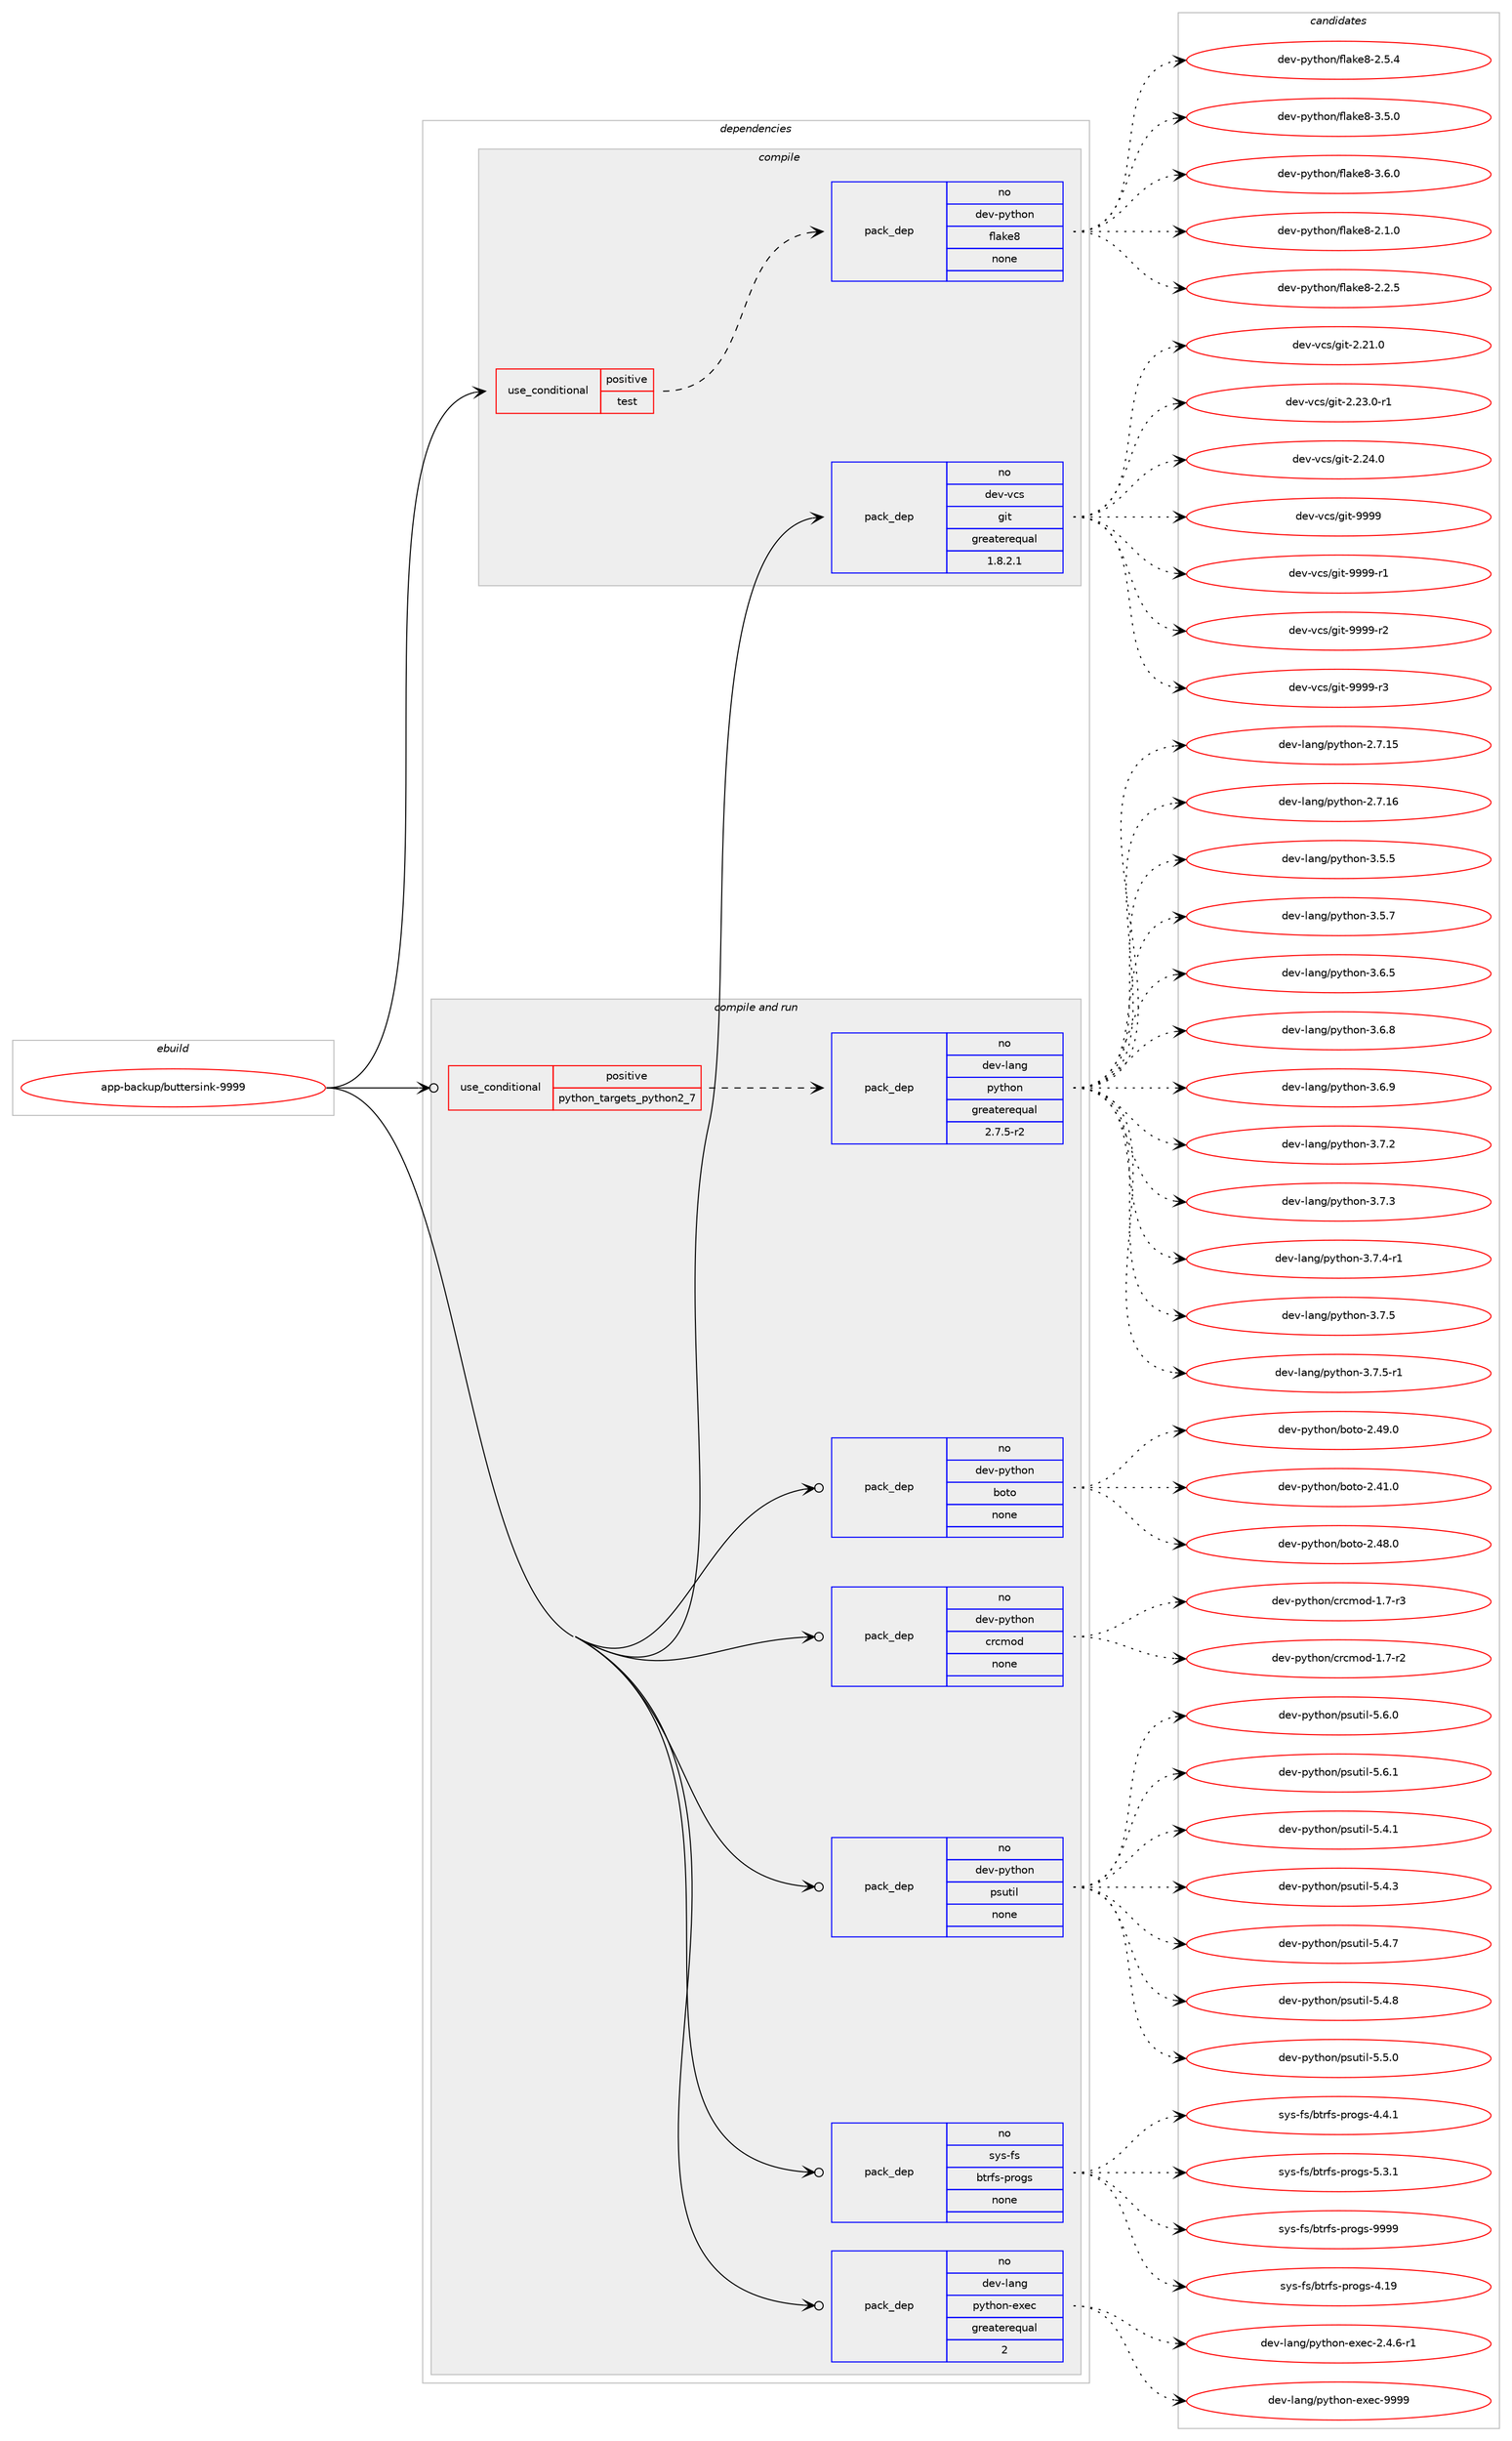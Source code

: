 digraph prolog {

# *************
# Graph options
# *************

newrank=true;
concentrate=true;
compound=true;
graph [rankdir=LR,fontname=Helvetica,fontsize=10,ranksep=1.5];#, ranksep=2.5, nodesep=0.2];
edge  [arrowhead=vee];
node  [fontname=Helvetica,fontsize=10];

# **********
# The ebuild
# **********

subgraph cluster_leftcol {
color=gray;
rank=same;
label=<<i>ebuild</i>>;
id [label="app-backup/buttersink-9999", color=red, width=4, href="../app-backup/buttersink-9999.svg"];
}

# ****************
# The dependencies
# ****************

subgraph cluster_midcol {
color=gray;
label=<<i>dependencies</i>>;
subgraph cluster_compile {
fillcolor="#eeeeee";
style=filled;
label=<<i>compile</i>>;
subgraph cond113317 {
dependency474695 [label=<<TABLE BORDER="0" CELLBORDER="1" CELLSPACING="0" CELLPADDING="4"><TR><TD ROWSPAN="3" CELLPADDING="10">use_conditional</TD></TR><TR><TD>positive</TD></TR><TR><TD>test</TD></TR></TABLE>>, shape=none, color=red];
subgraph pack352755 {
dependency474696 [label=<<TABLE BORDER="0" CELLBORDER="1" CELLSPACING="0" CELLPADDING="4" WIDTH="220"><TR><TD ROWSPAN="6" CELLPADDING="30">pack_dep</TD></TR><TR><TD WIDTH="110">no</TD></TR><TR><TD>dev-python</TD></TR><TR><TD>flake8</TD></TR><TR><TD>none</TD></TR><TR><TD></TD></TR></TABLE>>, shape=none, color=blue];
}
dependency474695:e -> dependency474696:w [weight=20,style="dashed",arrowhead="vee"];
}
id:e -> dependency474695:w [weight=20,style="solid",arrowhead="vee"];
subgraph pack352756 {
dependency474697 [label=<<TABLE BORDER="0" CELLBORDER="1" CELLSPACING="0" CELLPADDING="4" WIDTH="220"><TR><TD ROWSPAN="6" CELLPADDING="30">pack_dep</TD></TR><TR><TD WIDTH="110">no</TD></TR><TR><TD>dev-vcs</TD></TR><TR><TD>git</TD></TR><TR><TD>greaterequal</TD></TR><TR><TD>1.8.2.1</TD></TR></TABLE>>, shape=none, color=blue];
}
id:e -> dependency474697:w [weight=20,style="solid",arrowhead="vee"];
}
subgraph cluster_compileandrun {
fillcolor="#eeeeee";
style=filled;
label=<<i>compile and run</i>>;
subgraph cond113318 {
dependency474698 [label=<<TABLE BORDER="0" CELLBORDER="1" CELLSPACING="0" CELLPADDING="4"><TR><TD ROWSPAN="3" CELLPADDING="10">use_conditional</TD></TR><TR><TD>positive</TD></TR><TR><TD>python_targets_python2_7</TD></TR></TABLE>>, shape=none, color=red];
subgraph pack352757 {
dependency474699 [label=<<TABLE BORDER="0" CELLBORDER="1" CELLSPACING="0" CELLPADDING="4" WIDTH="220"><TR><TD ROWSPAN="6" CELLPADDING="30">pack_dep</TD></TR><TR><TD WIDTH="110">no</TD></TR><TR><TD>dev-lang</TD></TR><TR><TD>python</TD></TR><TR><TD>greaterequal</TD></TR><TR><TD>2.7.5-r2</TD></TR></TABLE>>, shape=none, color=blue];
}
dependency474698:e -> dependency474699:w [weight=20,style="dashed",arrowhead="vee"];
}
id:e -> dependency474698:w [weight=20,style="solid",arrowhead="odotvee"];
subgraph pack352758 {
dependency474700 [label=<<TABLE BORDER="0" CELLBORDER="1" CELLSPACING="0" CELLPADDING="4" WIDTH="220"><TR><TD ROWSPAN="6" CELLPADDING="30">pack_dep</TD></TR><TR><TD WIDTH="110">no</TD></TR><TR><TD>dev-lang</TD></TR><TR><TD>python-exec</TD></TR><TR><TD>greaterequal</TD></TR><TR><TD>2</TD></TR></TABLE>>, shape=none, color=blue];
}
id:e -> dependency474700:w [weight=20,style="solid",arrowhead="odotvee"];
subgraph pack352759 {
dependency474701 [label=<<TABLE BORDER="0" CELLBORDER="1" CELLSPACING="0" CELLPADDING="4" WIDTH="220"><TR><TD ROWSPAN="6" CELLPADDING="30">pack_dep</TD></TR><TR><TD WIDTH="110">no</TD></TR><TR><TD>dev-python</TD></TR><TR><TD>boto</TD></TR><TR><TD>none</TD></TR><TR><TD></TD></TR></TABLE>>, shape=none, color=blue];
}
id:e -> dependency474701:w [weight=20,style="solid",arrowhead="odotvee"];
subgraph pack352760 {
dependency474702 [label=<<TABLE BORDER="0" CELLBORDER="1" CELLSPACING="0" CELLPADDING="4" WIDTH="220"><TR><TD ROWSPAN="6" CELLPADDING="30">pack_dep</TD></TR><TR><TD WIDTH="110">no</TD></TR><TR><TD>dev-python</TD></TR><TR><TD>crcmod</TD></TR><TR><TD>none</TD></TR><TR><TD></TD></TR></TABLE>>, shape=none, color=blue];
}
id:e -> dependency474702:w [weight=20,style="solid",arrowhead="odotvee"];
subgraph pack352761 {
dependency474703 [label=<<TABLE BORDER="0" CELLBORDER="1" CELLSPACING="0" CELLPADDING="4" WIDTH="220"><TR><TD ROWSPAN="6" CELLPADDING="30">pack_dep</TD></TR><TR><TD WIDTH="110">no</TD></TR><TR><TD>dev-python</TD></TR><TR><TD>psutil</TD></TR><TR><TD>none</TD></TR><TR><TD></TD></TR></TABLE>>, shape=none, color=blue];
}
id:e -> dependency474703:w [weight=20,style="solid",arrowhead="odotvee"];
subgraph pack352762 {
dependency474704 [label=<<TABLE BORDER="0" CELLBORDER="1" CELLSPACING="0" CELLPADDING="4" WIDTH="220"><TR><TD ROWSPAN="6" CELLPADDING="30">pack_dep</TD></TR><TR><TD WIDTH="110">no</TD></TR><TR><TD>sys-fs</TD></TR><TR><TD>btrfs-progs</TD></TR><TR><TD>none</TD></TR><TR><TD></TD></TR></TABLE>>, shape=none, color=blue];
}
id:e -> dependency474704:w [weight=20,style="solid",arrowhead="odotvee"];
}
subgraph cluster_run {
fillcolor="#eeeeee";
style=filled;
label=<<i>run</i>>;
}
}

# **************
# The candidates
# **************

subgraph cluster_choices {
rank=same;
color=gray;
label=<<i>candidates</i>>;

subgraph choice352755 {
color=black;
nodesep=1;
choice10010111845112121116104111110471021089710710156455046494648 [label="dev-python/flake8-2.1.0", color=red, width=4,href="../dev-python/flake8-2.1.0.svg"];
choice10010111845112121116104111110471021089710710156455046504653 [label="dev-python/flake8-2.2.5", color=red, width=4,href="../dev-python/flake8-2.2.5.svg"];
choice10010111845112121116104111110471021089710710156455046534652 [label="dev-python/flake8-2.5.4", color=red, width=4,href="../dev-python/flake8-2.5.4.svg"];
choice10010111845112121116104111110471021089710710156455146534648 [label="dev-python/flake8-3.5.0", color=red, width=4,href="../dev-python/flake8-3.5.0.svg"];
choice10010111845112121116104111110471021089710710156455146544648 [label="dev-python/flake8-3.6.0", color=red, width=4,href="../dev-python/flake8-3.6.0.svg"];
dependency474696:e -> choice10010111845112121116104111110471021089710710156455046494648:w [style=dotted,weight="100"];
dependency474696:e -> choice10010111845112121116104111110471021089710710156455046504653:w [style=dotted,weight="100"];
dependency474696:e -> choice10010111845112121116104111110471021089710710156455046534652:w [style=dotted,weight="100"];
dependency474696:e -> choice10010111845112121116104111110471021089710710156455146534648:w [style=dotted,weight="100"];
dependency474696:e -> choice10010111845112121116104111110471021089710710156455146544648:w [style=dotted,weight="100"];
}
subgraph choice352756 {
color=black;
nodesep=1;
choice10010111845118991154710310511645504650494648 [label="dev-vcs/git-2.21.0", color=red, width=4,href="../dev-vcs/git-2.21.0.svg"];
choice100101118451189911547103105116455046505146484511449 [label="dev-vcs/git-2.23.0-r1", color=red, width=4,href="../dev-vcs/git-2.23.0-r1.svg"];
choice10010111845118991154710310511645504650524648 [label="dev-vcs/git-2.24.0", color=red, width=4,href="../dev-vcs/git-2.24.0.svg"];
choice1001011184511899115471031051164557575757 [label="dev-vcs/git-9999", color=red, width=4,href="../dev-vcs/git-9999.svg"];
choice10010111845118991154710310511645575757574511449 [label="dev-vcs/git-9999-r1", color=red, width=4,href="../dev-vcs/git-9999-r1.svg"];
choice10010111845118991154710310511645575757574511450 [label="dev-vcs/git-9999-r2", color=red, width=4,href="../dev-vcs/git-9999-r2.svg"];
choice10010111845118991154710310511645575757574511451 [label="dev-vcs/git-9999-r3", color=red, width=4,href="../dev-vcs/git-9999-r3.svg"];
dependency474697:e -> choice10010111845118991154710310511645504650494648:w [style=dotted,weight="100"];
dependency474697:e -> choice100101118451189911547103105116455046505146484511449:w [style=dotted,weight="100"];
dependency474697:e -> choice10010111845118991154710310511645504650524648:w [style=dotted,weight="100"];
dependency474697:e -> choice1001011184511899115471031051164557575757:w [style=dotted,weight="100"];
dependency474697:e -> choice10010111845118991154710310511645575757574511449:w [style=dotted,weight="100"];
dependency474697:e -> choice10010111845118991154710310511645575757574511450:w [style=dotted,weight="100"];
dependency474697:e -> choice10010111845118991154710310511645575757574511451:w [style=dotted,weight="100"];
}
subgraph choice352757 {
color=black;
nodesep=1;
choice10010111845108971101034711212111610411111045504655464953 [label="dev-lang/python-2.7.15", color=red, width=4,href="../dev-lang/python-2.7.15.svg"];
choice10010111845108971101034711212111610411111045504655464954 [label="dev-lang/python-2.7.16", color=red, width=4,href="../dev-lang/python-2.7.16.svg"];
choice100101118451089711010347112121116104111110455146534653 [label="dev-lang/python-3.5.5", color=red, width=4,href="../dev-lang/python-3.5.5.svg"];
choice100101118451089711010347112121116104111110455146534655 [label="dev-lang/python-3.5.7", color=red, width=4,href="../dev-lang/python-3.5.7.svg"];
choice100101118451089711010347112121116104111110455146544653 [label="dev-lang/python-3.6.5", color=red, width=4,href="../dev-lang/python-3.6.5.svg"];
choice100101118451089711010347112121116104111110455146544656 [label="dev-lang/python-3.6.8", color=red, width=4,href="../dev-lang/python-3.6.8.svg"];
choice100101118451089711010347112121116104111110455146544657 [label="dev-lang/python-3.6.9", color=red, width=4,href="../dev-lang/python-3.6.9.svg"];
choice100101118451089711010347112121116104111110455146554650 [label="dev-lang/python-3.7.2", color=red, width=4,href="../dev-lang/python-3.7.2.svg"];
choice100101118451089711010347112121116104111110455146554651 [label="dev-lang/python-3.7.3", color=red, width=4,href="../dev-lang/python-3.7.3.svg"];
choice1001011184510897110103471121211161041111104551465546524511449 [label="dev-lang/python-3.7.4-r1", color=red, width=4,href="../dev-lang/python-3.7.4-r1.svg"];
choice100101118451089711010347112121116104111110455146554653 [label="dev-lang/python-3.7.5", color=red, width=4,href="../dev-lang/python-3.7.5.svg"];
choice1001011184510897110103471121211161041111104551465546534511449 [label="dev-lang/python-3.7.5-r1", color=red, width=4,href="../dev-lang/python-3.7.5-r1.svg"];
dependency474699:e -> choice10010111845108971101034711212111610411111045504655464953:w [style=dotted,weight="100"];
dependency474699:e -> choice10010111845108971101034711212111610411111045504655464954:w [style=dotted,weight="100"];
dependency474699:e -> choice100101118451089711010347112121116104111110455146534653:w [style=dotted,weight="100"];
dependency474699:e -> choice100101118451089711010347112121116104111110455146534655:w [style=dotted,weight="100"];
dependency474699:e -> choice100101118451089711010347112121116104111110455146544653:w [style=dotted,weight="100"];
dependency474699:e -> choice100101118451089711010347112121116104111110455146544656:w [style=dotted,weight="100"];
dependency474699:e -> choice100101118451089711010347112121116104111110455146544657:w [style=dotted,weight="100"];
dependency474699:e -> choice100101118451089711010347112121116104111110455146554650:w [style=dotted,weight="100"];
dependency474699:e -> choice100101118451089711010347112121116104111110455146554651:w [style=dotted,weight="100"];
dependency474699:e -> choice1001011184510897110103471121211161041111104551465546524511449:w [style=dotted,weight="100"];
dependency474699:e -> choice100101118451089711010347112121116104111110455146554653:w [style=dotted,weight="100"];
dependency474699:e -> choice1001011184510897110103471121211161041111104551465546534511449:w [style=dotted,weight="100"];
}
subgraph choice352758 {
color=black;
nodesep=1;
choice10010111845108971101034711212111610411111045101120101994550465246544511449 [label="dev-lang/python-exec-2.4.6-r1", color=red, width=4,href="../dev-lang/python-exec-2.4.6-r1.svg"];
choice10010111845108971101034711212111610411111045101120101994557575757 [label="dev-lang/python-exec-9999", color=red, width=4,href="../dev-lang/python-exec-9999.svg"];
dependency474700:e -> choice10010111845108971101034711212111610411111045101120101994550465246544511449:w [style=dotted,weight="100"];
dependency474700:e -> choice10010111845108971101034711212111610411111045101120101994557575757:w [style=dotted,weight="100"];
}
subgraph choice352759 {
color=black;
nodesep=1;
choice10010111845112121116104111110479811111611145504652494648 [label="dev-python/boto-2.41.0", color=red, width=4,href="../dev-python/boto-2.41.0.svg"];
choice10010111845112121116104111110479811111611145504652564648 [label="dev-python/boto-2.48.0", color=red, width=4,href="../dev-python/boto-2.48.0.svg"];
choice10010111845112121116104111110479811111611145504652574648 [label="dev-python/boto-2.49.0", color=red, width=4,href="../dev-python/boto-2.49.0.svg"];
dependency474701:e -> choice10010111845112121116104111110479811111611145504652494648:w [style=dotted,weight="100"];
dependency474701:e -> choice10010111845112121116104111110479811111611145504652564648:w [style=dotted,weight="100"];
dependency474701:e -> choice10010111845112121116104111110479811111611145504652574648:w [style=dotted,weight="100"];
}
subgraph choice352760 {
color=black;
nodesep=1;
choice10010111845112121116104111110479911499109111100454946554511450 [label="dev-python/crcmod-1.7-r2", color=red, width=4,href="../dev-python/crcmod-1.7-r2.svg"];
choice10010111845112121116104111110479911499109111100454946554511451 [label="dev-python/crcmod-1.7-r3", color=red, width=4,href="../dev-python/crcmod-1.7-r3.svg"];
dependency474702:e -> choice10010111845112121116104111110479911499109111100454946554511450:w [style=dotted,weight="100"];
dependency474702:e -> choice10010111845112121116104111110479911499109111100454946554511451:w [style=dotted,weight="100"];
}
subgraph choice352761 {
color=black;
nodesep=1;
choice1001011184511212111610411111047112115117116105108455346524649 [label="dev-python/psutil-5.4.1", color=red, width=4,href="../dev-python/psutil-5.4.1.svg"];
choice1001011184511212111610411111047112115117116105108455346524651 [label="dev-python/psutil-5.4.3", color=red, width=4,href="../dev-python/psutil-5.4.3.svg"];
choice1001011184511212111610411111047112115117116105108455346524655 [label="dev-python/psutil-5.4.7", color=red, width=4,href="../dev-python/psutil-5.4.7.svg"];
choice1001011184511212111610411111047112115117116105108455346524656 [label="dev-python/psutil-5.4.8", color=red, width=4,href="../dev-python/psutil-5.4.8.svg"];
choice1001011184511212111610411111047112115117116105108455346534648 [label="dev-python/psutil-5.5.0", color=red, width=4,href="../dev-python/psutil-5.5.0.svg"];
choice1001011184511212111610411111047112115117116105108455346544648 [label="dev-python/psutil-5.6.0", color=red, width=4,href="../dev-python/psutil-5.6.0.svg"];
choice1001011184511212111610411111047112115117116105108455346544649 [label="dev-python/psutil-5.6.1", color=red, width=4,href="../dev-python/psutil-5.6.1.svg"];
dependency474703:e -> choice1001011184511212111610411111047112115117116105108455346524649:w [style=dotted,weight="100"];
dependency474703:e -> choice1001011184511212111610411111047112115117116105108455346524651:w [style=dotted,weight="100"];
dependency474703:e -> choice1001011184511212111610411111047112115117116105108455346524655:w [style=dotted,weight="100"];
dependency474703:e -> choice1001011184511212111610411111047112115117116105108455346524656:w [style=dotted,weight="100"];
dependency474703:e -> choice1001011184511212111610411111047112115117116105108455346534648:w [style=dotted,weight="100"];
dependency474703:e -> choice1001011184511212111610411111047112115117116105108455346544648:w [style=dotted,weight="100"];
dependency474703:e -> choice1001011184511212111610411111047112115117116105108455346544649:w [style=dotted,weight="100"];
}
subgraph choice352762 {
color=black;
nodesep=1;
choice115121115451021154798116114102115451121141111031154552464957 [label="sys-fs/btrfs-progs-4.19", color=red, width=4,href="../sys-fs/btrfs-progs-4.19.svg"];
choice11512111545102115479811611410211545112114111103115455246524649 [label="sys-fs/btrfs-progs-4.4.1", color=red, width=4,href="../sys-fs/btrfs-progs-4.4.1.svg"];
choice11512111545102115479811611410211545112114111103115455346514649 [label="sys-fs/btrfs-progs-5.3.1", color=red, width=4,href="../sys-fs/btrfs-progs-5.3.1.svg"];
choice115121115451021154798116114102115451121141111031154557575757 [label="sys-fs/btrfs-progs-9999", color=red, width=4,href="../sys-fs/btrfs-progs-9999.svg"];
dependency474704:e -> choice115121115451021154798116114102115451121141111031154552464957:w [style=dotted,weight="100"];
dependency474704:e -> choice11512111545102115479811611410211545112114111103115455246524649:w [style=dotted,weight="100"];
dependency474704:e -> choice11512111545102115479811611410211545112114111103115455346514649:w [style=dotted,weight="100"];
dependency474704:e -> choice115121115451021154798116114102115451121141111031154557575757:w [style=dotted,weight="100"];
}
}

}
